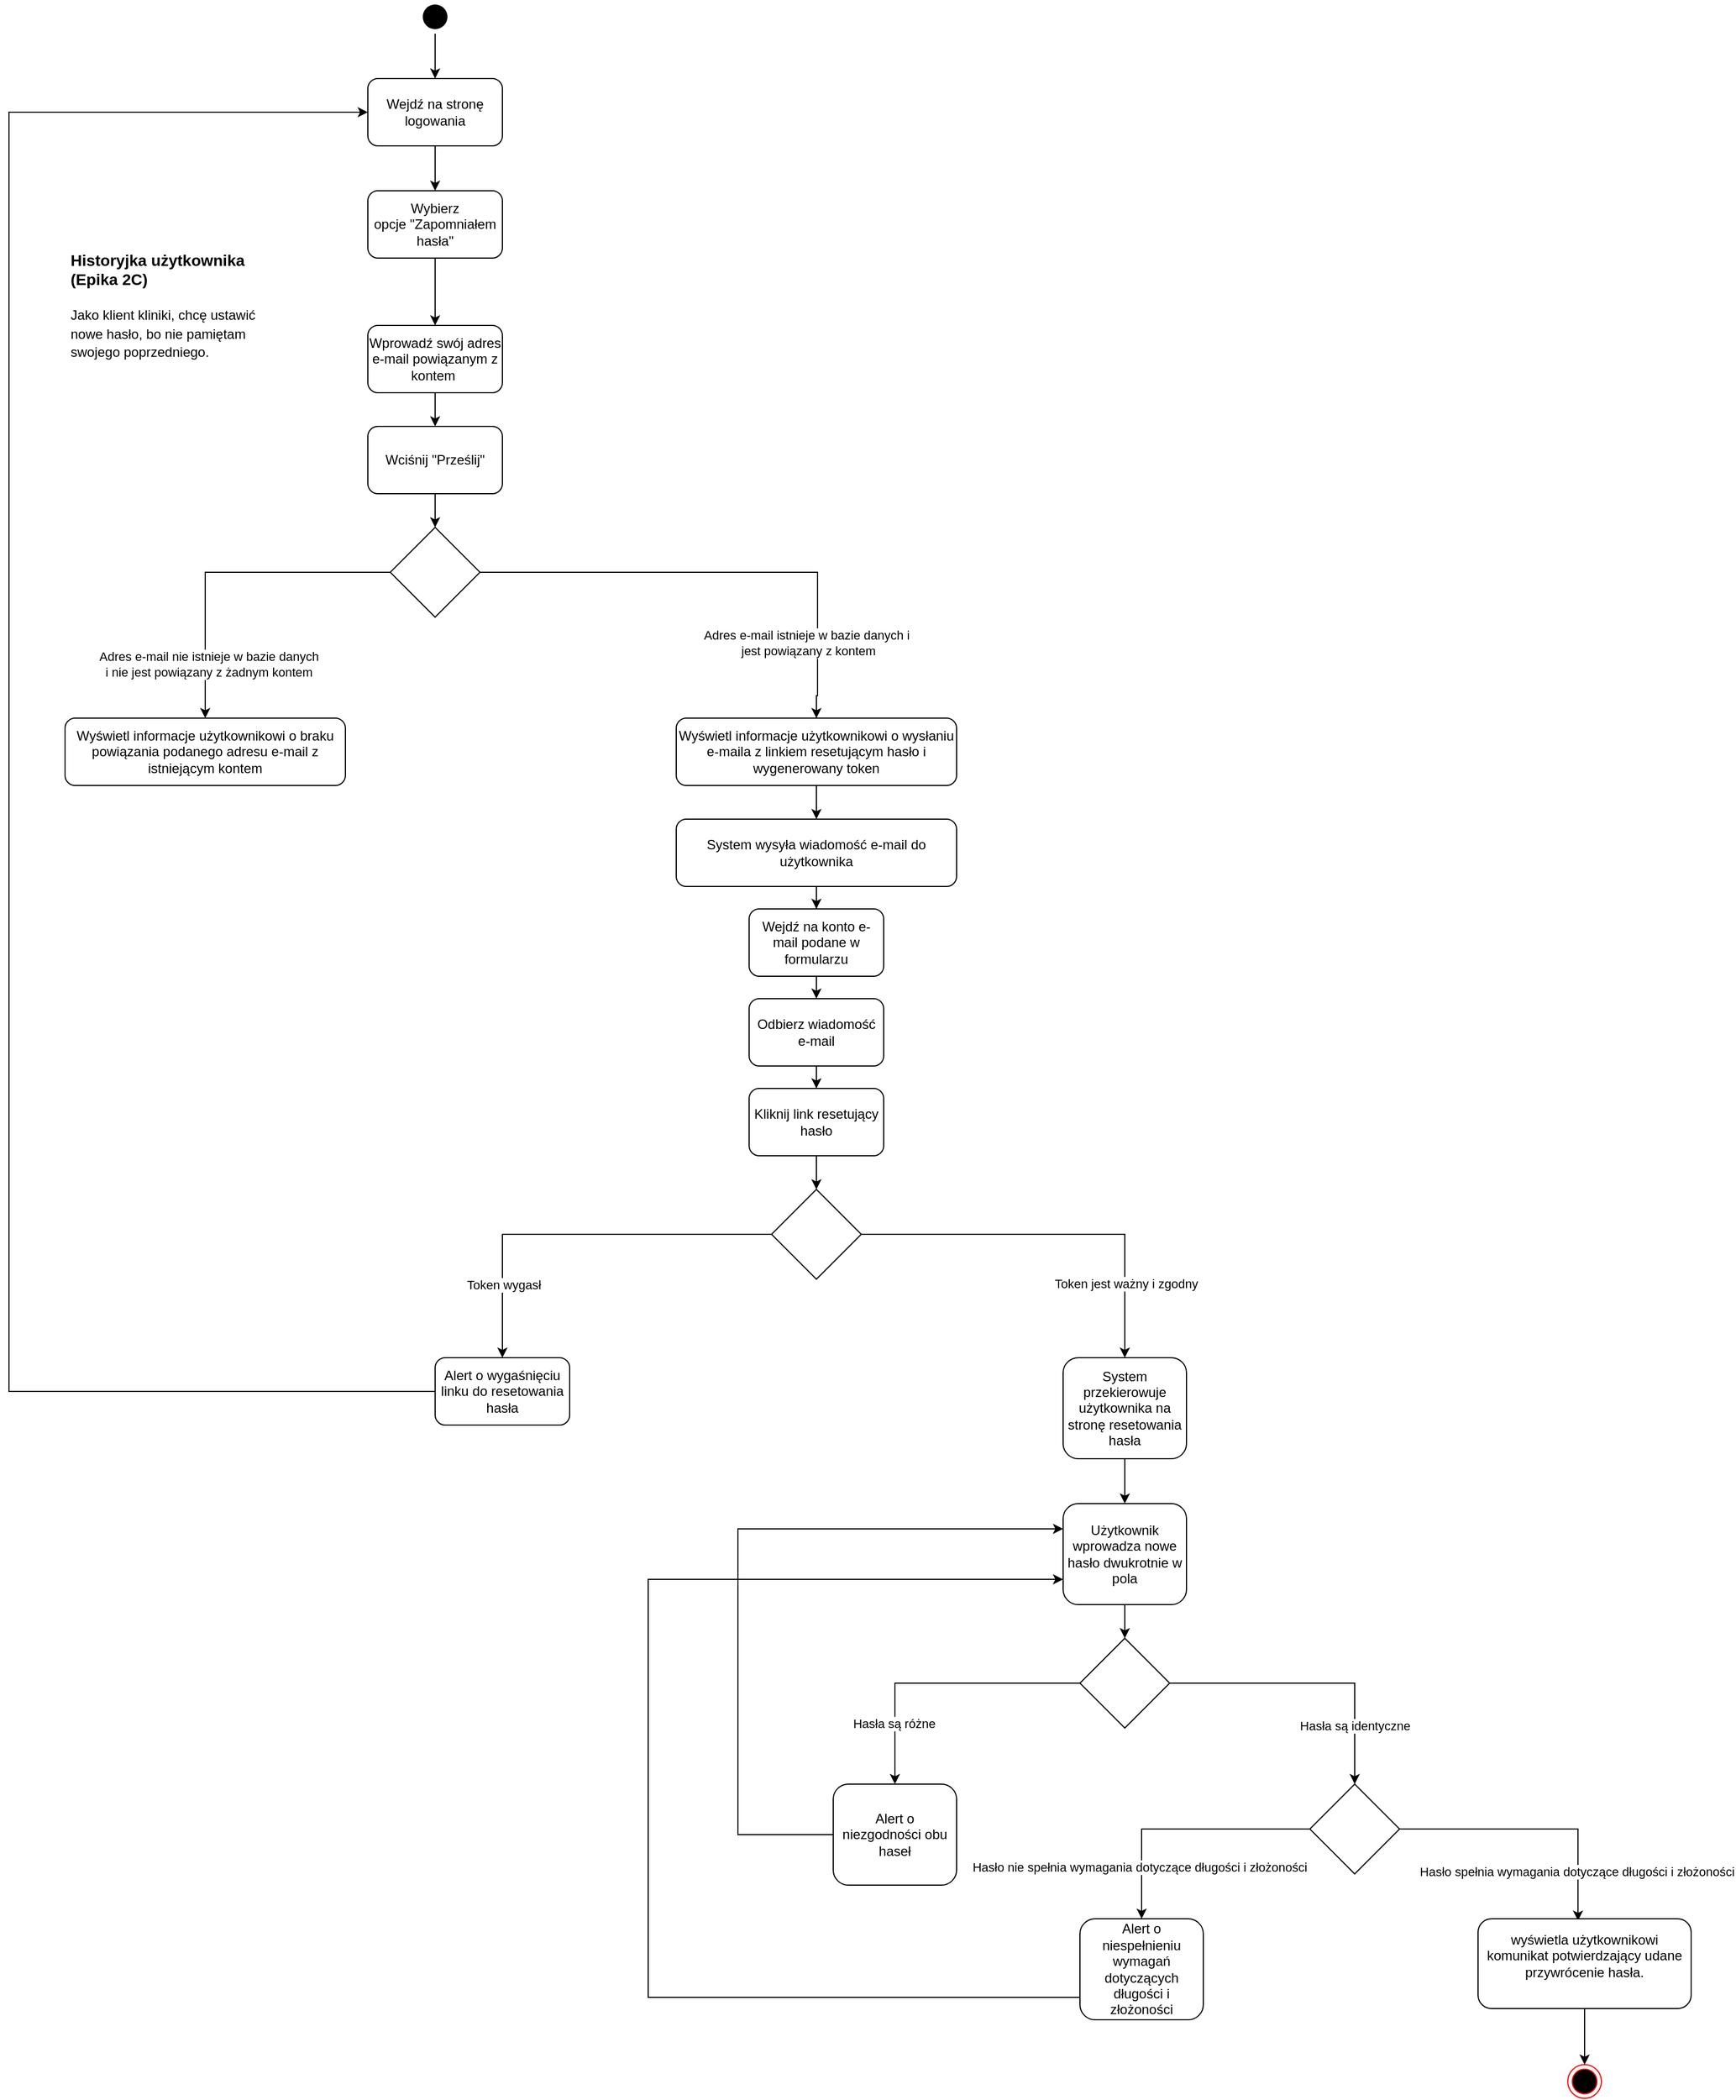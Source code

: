 <mxfile version="21.3.6" type="github">
  <diagram name="Strona-1" id="Wl3W5kQO6a2969CGZjCZ">
    <mxGraphModel dx="7000" dy="4389" grid="1" gridSize="10" guides="1" tooltips="1" connect="1" arrows="1" fold="1" page="1" pageScale="1" pageWidth="827" pageHeight="1169" math="0" shadow="0">
      <root>
        <mxCell id="0" />
        <mxCell id="1" parent="0" />
        <mxCell id="qH5OalADTIL_PWBiScgu-23" style="edgeStyle=orthogonalEdgeStyle;rounded=0;orthogonalLoop=1;jettySize=auto;html=1;" edge="1" parent="1" source="qH5OalADTIL_PWBiScgu-2" target="qH5OalADTIL_PWBiScgu-22">
          <mxGeometry relative="1" as="geometry" />
        </mxCell>
        <mxCell id="qH5OalADTIL_PWBiScgu-2" value="Wprowadź swój adres e-mail&amp;nbsp;powiązanym z kontem&amp;nbsp;" style="rounded=1;whiteSpace=wrap;html=1;" vertex="1" parent="1">
          <mxGeometry x="720" y="-850" width="120" height="60" as="geometry" />
        </mxCell>
        <mxCell id="qH5OalADTIL_PWBiScgu-15" style="edgeStyle=orthogonalEdgeStyle;rounded=0;orthogonalLoop=1;jettySize=auto;html=1;" edge="1" parent="1" source="qH5OalADTIL_PWBiScgu-14" target="qH5OalADTIL_PWBiScgu-2">
          <mxGeometry relative="1" as="geometry" />
        </mxCell>
        <mxCell id="qH5OalADTIL_PWBiScgu-14" value="Wybierz opcje&amp;nbsp;&quot;Zapomniałem hasła&quot;" style="rounded=1;whiteSpace=wrap;html=1;" vertex="1" parent="1">
          <mxGeometry x="720" y="-970" width="120" height="60" as="geometry" />
        </mxCell>
        <mxCell id="qH5OalADTIL_PWBiScgu-18" value="&lt;h3&gt;Historyjka użytkownika (Epika 2C)&lt;/h3&gt;&lt;h3&gt;&lt;span style=&quot;text-indent: -18pt; background: initial; font-size: 12px; font-weight: normal; font-family: Calibri, sans-serif;&quot;&gt;Jako klient kliniki, chcę ustawić&lt;br/&gt;nowe hasło, bo nie pamiętam swojego poprzedniego.&lt;/span&gt;&lt;/h3&gt;" style="text;html=1;strokeColor=none;fillColor=none;spacing=5;spacingTop=-20;whiteSpace=wrap;overflow=hidden;rounded=0;" vertex="1" parent="1">
          <mxGeometry x="450" y="-920" width="190" height="120" as="geometry" />
        </mxCell>
        <mxCell id="qH5OalADTIL_PWBiScgu-21" style="edgeStyle=orthogonalEdgeStyle;rounded=0;orthogonalLoop=1;jettySize=auto;html=1;" edge="1" parent="1" source="qH5OalADTIL_PWBiScgu-20" target="qH5OalADTIL_PWBiScgu-14">
          <mxGeometry relative="1" as="geometry" />
        </mxCell>
        <mxCell id="qH5OalADTIL_PWBiScgu-20" value="Wejdź na stronę logowania" style="rounded=1;whiteSpace=wrap;html=1;" vertex="1" parent="1">
          <mxGeometry x="720" y="-1070" width="120" height="60" as="geometry" />
        </mxCell>
        <mxCell id="qH5OalADTIL_PWBiScgu-25" style="edgeStyle=orthogonalEdgeStyle;rounded=0;orthogonalLoop=1;jettySize=auto;html=1;" edge="1" parent="1" source="qH5OalADTIL_PWBiScgu-22" target="qH5OalADTIL_PWBiScgu-24">
          <mxGeometry relative="1" as="geometry" />
        </mxCell>
        <mxCell id="qH5OalADTIL_PWBiScgu-22" value="Wciśnij &quot;Prześlij&quot;" style="rounded=1;whiteSpace=wrap;html=1;" vertex="1" parent="1">
          <mxGeometry x="720" y="-760" width="120" height="60" as="geometry" />
        </mxCell>
        <mxCell id="qH5OalADTIL_PWBiScgu-26" style="edgeStyle=orthogonalEdgeStyle;rounded=0;orthogonalLoop=1;jettySize=auto;html=1;" edge="1" parent="1" source="qH5OalADTIL_PWBiScgu-24">
          <mxGeometry relative="1" as="geometry">
            <mxPoint x="1120" y="-500" as="targetPoint" />
            <Array as="points">
              <mxPoint x="1121" y="-630" />
              <mxPoint x="1121" y="-520" />
            </Array>
          </mxGeometry>
        </mxCell>
        <mxCell id="qH5OalADTIL_PWBiScgu-27" value="Adres e-mail istnieje w bazie danych i&lt;br&gt;&amp;nbsp;jest powiązany z kontem" style="edgeLabel;html=1;align=center;verticalAlign=middle;resizable=0;points=[];" vertex="1" connectable="0" parent="qH5OalADTIL_PWBiScgu-26">
          <mxGeometry x="0.573" y="-3" relative="1" as="geometry">
            <mxPoint x="-7" y="24" as="offset" />
          </mxGeometry>
        </mxCell>
        <mxCell id="qH5OalADTIL_PWBiScgu-28" style="edgeStyle=orthogonalEdgeStyle;rounded=0;orthogonalLoop=1;jettySize=auto;html=1;" edge="1" parent="1" source="qH5OalADTIL_PWBiScgu-24" target="qH5OalADTIL_PWBiScgu-31">
          <mxGeometry relative="1" as="geometry">
            <mxPoint x="420" y="-510" as="targetPoint" />
          </mxGeometry>
        </mxCell>
        <mxCell id="qH5OalADTIL_PWBiScgu-30" value="Adres e-mail nie istnieje w bazie danych&lt;br&gt;i nie jest powiązany z żadnym kontem" style="edgeLabel;html=1;align=center;verticalAlign=middle;resizable=0;points=[];" vertex="1" connectable="0" parent="qH5OalADTIL_PWBiScgu-28">
          <mxGeometry x="0.674" y="3" relative="1" as="geometry">
            <mxPoint as="offset" />
          </mxGeometry>
        </mxCell>
        <mxCell id="qH5OalADTIL_PWBiScgu-24" value="" style="rhombus;whiteSpace=wrap;html=1;" vertex="1" parent="1">
          <mxGeometry x="740" y="-670" width="80" height="80" as="geometry" />
        </mxCell>
        <mxCell id="qH5OalADTIL_PWBiScgu-31" value="Wyświetl informacje użytkownikowi o braku powiązania podanego adresu e-mail z istniejącym kontem" style="rounded=1;whiteSpace=wrap;html=1;" vertex="1" parent="1">
          <mxGeometry x="450" y="-500" width="250" height="60" as="geometry" />
        </mxCell>
        <mxCell id="qH5OalADTIL_PWBiScgu-34" style="edgeStyle=orthogonalEdgeStyle;rounded=0;orthogonalLoop=1;jettySize=auto;html=1;entryX=0.5;entryY=0;entryDx=0;entryDy=0;" edge="1" parent="1" source="qH5OalADTIL_PWBiScgu-33" target="qH5OalADTIL_PWBiScgu-20">
          <mxGeometry relative="1" as="geometry" />
        </mxCell>
        <mxCell id="qH5OalADTIL_PWBiScgu-33" value="" style="ellipse;html=1;shape=endState;fillColor=#000000;strokeColor=none;" vertex="1" parent="1">
          <mxGeometry x="765" y="-1140" width="30" height="30" as="geometry" />
        </mxCell>
        <mxCell id="qH5OalADTIL_PWBiScgu-46" value="" style="edgeStyle=orthogonalEdgeStyle;rounded=0;orthogonalLoop=1;jettySize=auto;html=1;" edge="1" parent="1" source="qH5OalADTIL_PWBiScgu-35" target="qH5OalADTIL_PWBiScgu-42">
          <mxGeometry relative="1" as="geometry" />
        </mxCell>
        <mxCell id="qH5OalADTIL_PWBiScgu-35" value="System wysyła wiadomość e-mail do użytkownika" style="rounded=1;whiteSpace=wrap;html=1;" vertex="1" parent="1">
          <mxGeometry x="995" y="-410" width="250" height="60" as="geometry" />
        </mxCell>
        <mxCell id="qH5OalADTIL_PWBiScgu-47" style="edgeStyle=orthogonalEdgeStyle;rounded=0;orthogonalLoop=1;jettySize=auto;html=1;" edge="1" parent="1" source="qH5OalADTIL_PWBiScgu-36" target="qH5OalADTIL_PWBiScgu-35">
          <mxGeometry relative="1" as="geometry" />
        </mxCell>
        <mxCell id="qH5OalADTIL_PWBiScgu-36" value="Wyświetl informacje użytkownikowi o wysłaniu e-maila z linkiem resetującym hasło i wygenerowany token" style="rounded=1;whiteSpace=wrap;html=1;" vertex="1" parent="1">
          <mxGeometry x="995" y="-500" width="250" height="60" as="geometry" />
        </mxCell>
        <mxCell id="qH5OalADTIL_PWBiScgu-37" value="" style="ellipse;html=1;shape=endState;fillColor=#000000;strokeColor=#FF0000;" vertex="1" parent="1">
          <mxGeometry x="1790" y="700" width="30" height="30" as="geometry" />
        </mxCell>
        <mxCell id="qH5OalADTIL_PWBiScgu-41" value="Wejdź na konto e-mail podane w formularzu" style="rounded=1;whiteSpace=wrap;html=1;" vertex="1" parent="1">
          <mxGeometry x="1060" y="-330" width="120" height="60" as="geometry" />
        </mxCell>
        <mxCell id="qH5OalADTIL_PWBiScgu-48" style="edgeStyle=orthogonalEdgeStyle;rounded=0;orthogonalLoop=1;jettySize=auto;html=1;" edge="1" parent="1" source="qH5OalADTIL_PWBiScgu-42" target="qH5OalADTIL_PWBiScgu-43">
          <mxGeometry relative="1" as="geometry" />
        </mxCell>
        <mxCell id="qH5OalADTIL_PWBiScgu-42" value="Odbierz wiadomość e-mail" style="rounded=1;whiteSpace=wrap;html=1;" vertex="1" parent="1">
          <mxGeometry x="1060" y="-250" width="120" height="60" as="geometry" />
        </mxCell>
        <mxCell id="qH5OalADTIL_PWBiScgu-52" value="" style="edgeStyle=orthogonalEdgeStyle;rounded=0;orthogonalLoop=1;jettySize=auto;html=1;" edge="1" parent="1" source="qH5OalADTIL_PWBiScgu-43" target="qH5OalADTIL_PWBiScgu-51">
          <mxGeometry relative="1" as="geometry" />
        </mxCell>
        <mxCell id="qH5OalADTIL_PWBiScgu-43" value="Kliknij link resetujący hasło" style="rounded=1;whiteSpace=wrap;html=1;" vertex="1" parent="1">
          <mxGeometry x="1060" y="-170" width="120" height="60" as="geometry" />
        </mxCell>
        <mxCell id="qH5OalADTIL_PWBiScgu-45" value="" style="endArrow=classic;html=1;rounded=0;entryX=0.5;entryY=0;entryDx=0;entryDy=0;" edge="1" parent="1" target="qH5OalADTIL_PWBiScgu-41">
          <mxGeometry width="50" height="50" relative="1" as="geometry">
            <mxPoint x="1120" y="-350" as="sourcePoint" />
            <mxPoint x="910" y="-220" as="targetPoint" />
          </mxGeometry>
        </mxCell>
        <mxCell id="qH5OalADTIL_PWBiScgu-53" style="edgeStyle=orthogonalEdgeStyle;rounded=0;orthogonalLoop=1;jettySize=auto;html=1;entryX=0.5;entryY=0;entryDx=0;entryDy=0;" edge="1" parent="1" source="qH5OalADTIL_PWBiScgu-51" target="qH5OalADTIL_PWBiScgu-57">
          <mxGeometry relative="1" as="geometry">
            <mxPoint x="1395" y="50" as="targetPoint" />
          </mxGeometry>
        </mxCell>
        <mxCell id="qH5OalADTIL_PWBiScgu-56" value="Token jest ważny i zgodny" style="edgeLabel;html=1;align=center;verticalAlign=middle;resizable=0;points=[];" vertex="1" connectable="0" parent="qH5OalADTIL_PWBiScgu-53">
          <mxGeometry x="0.615" y="1" relative="1" as="geometry">
            <mxPoint as="offset" />
          </mxGeometry>
        </mxCell>
        <mxCell id="qH5OalADTIL_PWBiScgu-54" style="edgeStyle=orthogonalEdgeStyle;rounded=0;orthogonalLoop=1;jettySize=auto;html=1;entryX=0.5;entryY=0;entryDx=0;entryDy=0;" edge="1" parent="1" source="qH5OalADTIL_PWBiScgu-51" target="qH5OalADTIL_PWBiScgu-73">
          <mxGeometry relative="1" as="geometry">
            <mxPoint x="830" y="90" as="targetPoint" />
          </mxGeometry>
        </mxCell>
        <mxCell id="qH5OalADTIL_PWBiScgu-55" value="Token wygasł" style="edgeLabel;html=1;align=center;verticalAlign=middle;resizable=0;points=[];" vertex="1" connectable="0" parent="qH5OalADTIL_PWBiScgu-54">
          <mxGeometry x="0.625" y="1" relative="1" as="geometry">
            <mxPoint as="offset" />
          </mxGeometry>
        </mxCell>
        <mxCell id="qH5OalADTIL_PWBiScgu-51" value="" style="rhombus;whiteSpace=wrap;html=1;" vertex="1" parent="1">
          <mxGeometry x="1080" y="-80" width="80" height="80" as="geometry" />
        </mxCell>
        <mxCell id="qH5OalADTIL_PWBiScgu-59" style="edgeStyle=orthogonalEdgeStyle;rounded=0;orthogonalLoop=1;jettySize=auto;html=1;entryX=0.5;entryY=0;entryDx=0;entryDy=0;" edge="1" parent="1" source="qH5OalADTIL_PWBiScgu-57" target="qH5OalADTIL_PWBiScgu-58">
          <mxGeometry relative="1" as="geometry" />
        </mxCell>
        <mxCell id="qH5OalADTIL_PWBiScgu-57" value="System przekierowuje użytkownika na stronę resetowania hasła" style="rounded=1;whiteSpace=wrap;html=1;" vertex="1" parent="1">
          <mxGeometry x="1340" y="70" width="110" height="90" as="geometry" />
        </mxCell>
        <mxCell id="qH5OalADTIL_PWBiScgu-61" style="edgeStyle=orthogonalEdgeStyle;rounded=0;orthogonalLoop=1;jettySize=auto;html=1;" edge="1" parent="1" source="qH5OalADTIL_PWBiScgu-58" target="qH5OalADTIL_PWBiScgu-60">
          <mxGeometry relative="1" as="geometry" />
        </mxCell>
        <mxCell id="qH5OalADTIL_PWBiScgu-58" value="Użytkownik wprowadza nowe hasło dwukrotnie w pola" style="rounded=1;whiteSpace=wrap;html=1;" vertex="1" parent="1">
          <mxGeometry x="1340" y="200" width="110" height="90" as="geometry" />
        </mxCell>
        <mxCell id="qH5OalADTIL_PWBiScgu-62" style="edgeStyle=orthogonalEdgeStyle;rounded=0;orthogonalLoop=1;jettySize=auto;html=1;entryX=0.5;entryY=0;entryDx=0;entryDy=0;" edge="1" parent="1" source="qH5OalADTIL_PWBiScgu-60" target="qH5OalADTIL_PWBiScgu-70">
          <mxGeometry relative="1" as="geometry">
            <mxPoint x="1600" y="440" as="targetPoint" />
          </mxGeometry>
        </mxCell>
        <mxCell id="qH5OalADTIL_PWBiScgu-63" value="Hasła są identyczne" style="edgeLabel;html=1;align=center;verticalAlign=middle;resizable=0;points=[];" vertex="1" connectable="0" parent="qH5OalADTIL_PWBiScgu-62">
          <mxGeometry x="0.588" relative="1" as="geometry">
            <mxPoint as="offset" />
          </mxGeometry>
        </mxCell>
        <mxCell id="qH5OalADTIL_PWBiScgu-66" style="edgeStyle=orthogonalEdgeStyle;rounded=0;orthogonalLoop=1;jettySize=auto;html=1;entryX=0.5;entryY=0;entryDx=0;entryDy=0;" edge="1" parent="1" source="qH5OalADTIL_PWBiScgu-60" target="qH5OalADTIL_PWBiScgu-69">
          <mxGeometry relative="1" as="geometry">
            <mxPoint x="1190" y="440" as="targetPoint" />
          </mxGeometry>
        </mxCell>
        <mxCell id="qH5OalADTIL_PWBiScgu-68" value="Hasła są różne" style="edgeLabel;html=1;align=center;verticalAlign=middle;resizable=0;points=[];" vertex="1" connectable="0" parent="qH5OalADTIL_PWBiScgu-66">
          <mxGeometry x="0.575" y="-1" relative="1" as="geometry">
            <mxPoint as="offset" />
          </mxGeometry>
        </mxCell>
        <mxCell id="qH5OalADTIL_PWBiScgu-60" value="" style="rhombus;whiteSpace=wrap;html=1;" vertex="1" parent="1">
          <mxGeometry x="1355" y="320" width="80" height="80" as="geometry" />
        </mxCell>
        <mxCell id="qH5OalADTIL_PWBiScgu-80" style="edgeStyle=orthogonalEdgeStyle;rounded=0;orthogonalLoop=1;jettySize=auto;html=1;entryX=0;entryY=0.25;entryDx=0;entryDy=0;" edge="1" parent="1" source="qH5OalADTIL_PWBiScgu-69" target="qH5OalADTIL_PWBiScgu-58">
          <mxGeometry relative="1" as="geometry">
            <Array as="points">
              <mxPoint x="1050" y="495" />
              <mxPoint x="1050" y="223" />
            </Array>
          </mxGeometry>
        </mxCell>
        <mxCell id="qH5OalADTIL_PWBiScgu-69" value="Alert o niezgodności obu haseł" style="rounded=1;whiteSpace=wrap;html=1;" vertex="1" parent="1">
          <mxGeometry x="1135" y="450" width="110" height="90" as="geometry" />
        </mxCell>
        <mxCell id="qH5OalADTIL_PWBiScgu-71" style="edgeStyle=orthogonalEdgeStyle;rounded=0;orthogonalLoop=1;jettySize=auto;html=1;entryX=0.469;entryY=0.021;entryDx=0;entryDy=0;entryPerimeter=0;" edge="1" parent="1" source="qH5OalADTIL_PWBiScgu-70" target="qH5OalADTIL_PWBiScgu-77">
          <mxGeometry relative="1" as="geometry">
            <mxPoint x="1810" y="560" as="targetPoint" />
          </mxGeometry>
        </mxCell>
        <mxCell id="qH5OalADTIL_PWBiScgu-74" value="Hasło spełnia wymagania dotyczące długości i złożoności" style="edgeLabel;html=1;align=center;verticalAlign=middle;resizable=0;points=[];" vertex="1" connectable="0" parent="qH5OalADTIL_PWBiScgu-71">
          <mxGeometry x="0.631" y="-1" relative="1" as="geometry">
            <mxPoint as="offset" />
          </mxGeometry>
        </mxCell>
        <mxCell id="qH5OalADTIL_PWBiScgu-72" style="edgeStyle=orthogonalEdgeStyle;rounded=0;orthogonalLoop=1;jettySize=auto;html=1;entryX=0.5;entryY=0;entryDx=0;entryDy=0;" edge="1" parent="1" source="qH5OalADTIL_PWBiScgu-70" target="qH5OalADTIL_PWBiScgu-76">
          <mxGeometry relative="1" as="geometry">
            <mxPoint x="1410" y="560" as="targetPoint" />
          </mxGeometry>
        </mxCell>
        <mxCell id="qH5OalADTIL_PWBiScgu-75" value="Hasło nie spełnia wymagania dotyczące długości i złożoności" style="edgeLabel;html=1;align=center;verticalAlign=middle;resizable=0;points=[];" vertex="1" connectable="0" parent="qH5OalADTIL_PWBiScgu-72">
          <mxGeometry x="0.602" y="-2" relative="1" as="geometry">
            <mxPoint as="offset" />
          </mxGeometry>
        </mxCell>
        <mxCell id="qH5OalADTIL_PWBiScgu-70" value="" style="rhombus;whiteSpace=wrap;html=1;" vertex="1" parent="1">
          <mxGeometry x="1560" y="450" width="80" height="80" as="geometry" />
        </mxCell>
        <mxCell id="qH5OalADTIL_PWBiScgu-79" style="edgeStyle=orthogonalEdgeStyle;rounded=0;orthogonalLoop=1;jettySize=auto;html=1;entryX=0;entryY=0.5;entryDx=0;entryDy=0;" edge="1" parent="1" source="qH5OalADTIL_PWBiScgu-73" target="qH5OalADTIL_PWBiScgu-20">
          <mxGeometry relative="1" as="geometry">
            <Array as="points">
              <mxPoint x="400" y="100" />
              <mxPoint x="400" y="-1040" />
            </Array>
          </mxGeometry>
        </mxCell>
        <mxCell id="qH5OalADTIL_PWBiScgu-73" value="Alert o wygaśnięciu linku do resetowania hasła" style="rounded=1;whiteSpace=wrap;html=1;" vertex="1" parent="1">
          <mxGeometry x="780" y="70" width="120" height="60" as="geometry" />
        </mxCell>
        <mxCell id="qH5OalADTIL_PWBiScgu-82" style="edgeStyle=orthogonalEdgeStyle;rounded=0;orthogonalLoop=1;jettySize=auto;html=1;entryX=0;entryY=0.75;entryDx=0;entryDy=0;" edge="1" parent="1" source="qH5OalADTIL_PWBiScgu-76" target="qH5OalADTIL_PWBiScgu-58">
          <mxGeometry relative="1" as="geometry">
            <Array as="points">
              <mxPoint x="970" y="640" />
              <mxPoint x="970" y="268" />
            </Array>
          </mxGeometry>
        </mxCell>
        <mxCell id="qH5OalADTIL_PWBiScgu-76" value="Alert o niespełnieniu wymagań dotyczących długości i złożoności" style="rounded=1;whiteSpace=wrap;html=1;" vertex="1" parent="1">
          <mxGeometry x="1355" y="570" width="110" height="90" as="geometry" />
        </mxCell>
        <mxCell id="qH5OalADTIL_PWBiScgu-86" style="edgeStyle=orthogonalEdgeStyle;rounded=0;orthogonalLoop=1;jettySize=auto;html=1;" edge="1" parent="1" source="qH5OalADTIL_PWBiScgu-77" target="qH5OalADTIL_PWBiScgu-37">
          <mxGeometry relative="1" as="geometry" />
        </mxCell>
        <mxCell id="qH5OalADTIL_PWBiScgu-77" value="&lt;div&gt;&lt;br&gt;&lt;/div&gt;&lt;div&gt;wyświetla użytkownikowi komunikat potwierdzający udane przywrócenie hasła.&lt;/div&gt;&lt;div&gt;&lt;br&gt;&lt;/div&gt;&lt;div&gt;&lt;br&gt;&lt;/div&gt;" style="rounded=1;whiteSpace=wrap;html=1;" vertex="1" parent="1">
          <mxGeometry x="1710" y="570" width="190" height="80" as="geometry" />
        </mxCell>
      </root>
    </mxGraphModel>
  </diagram>
</mxfile>

